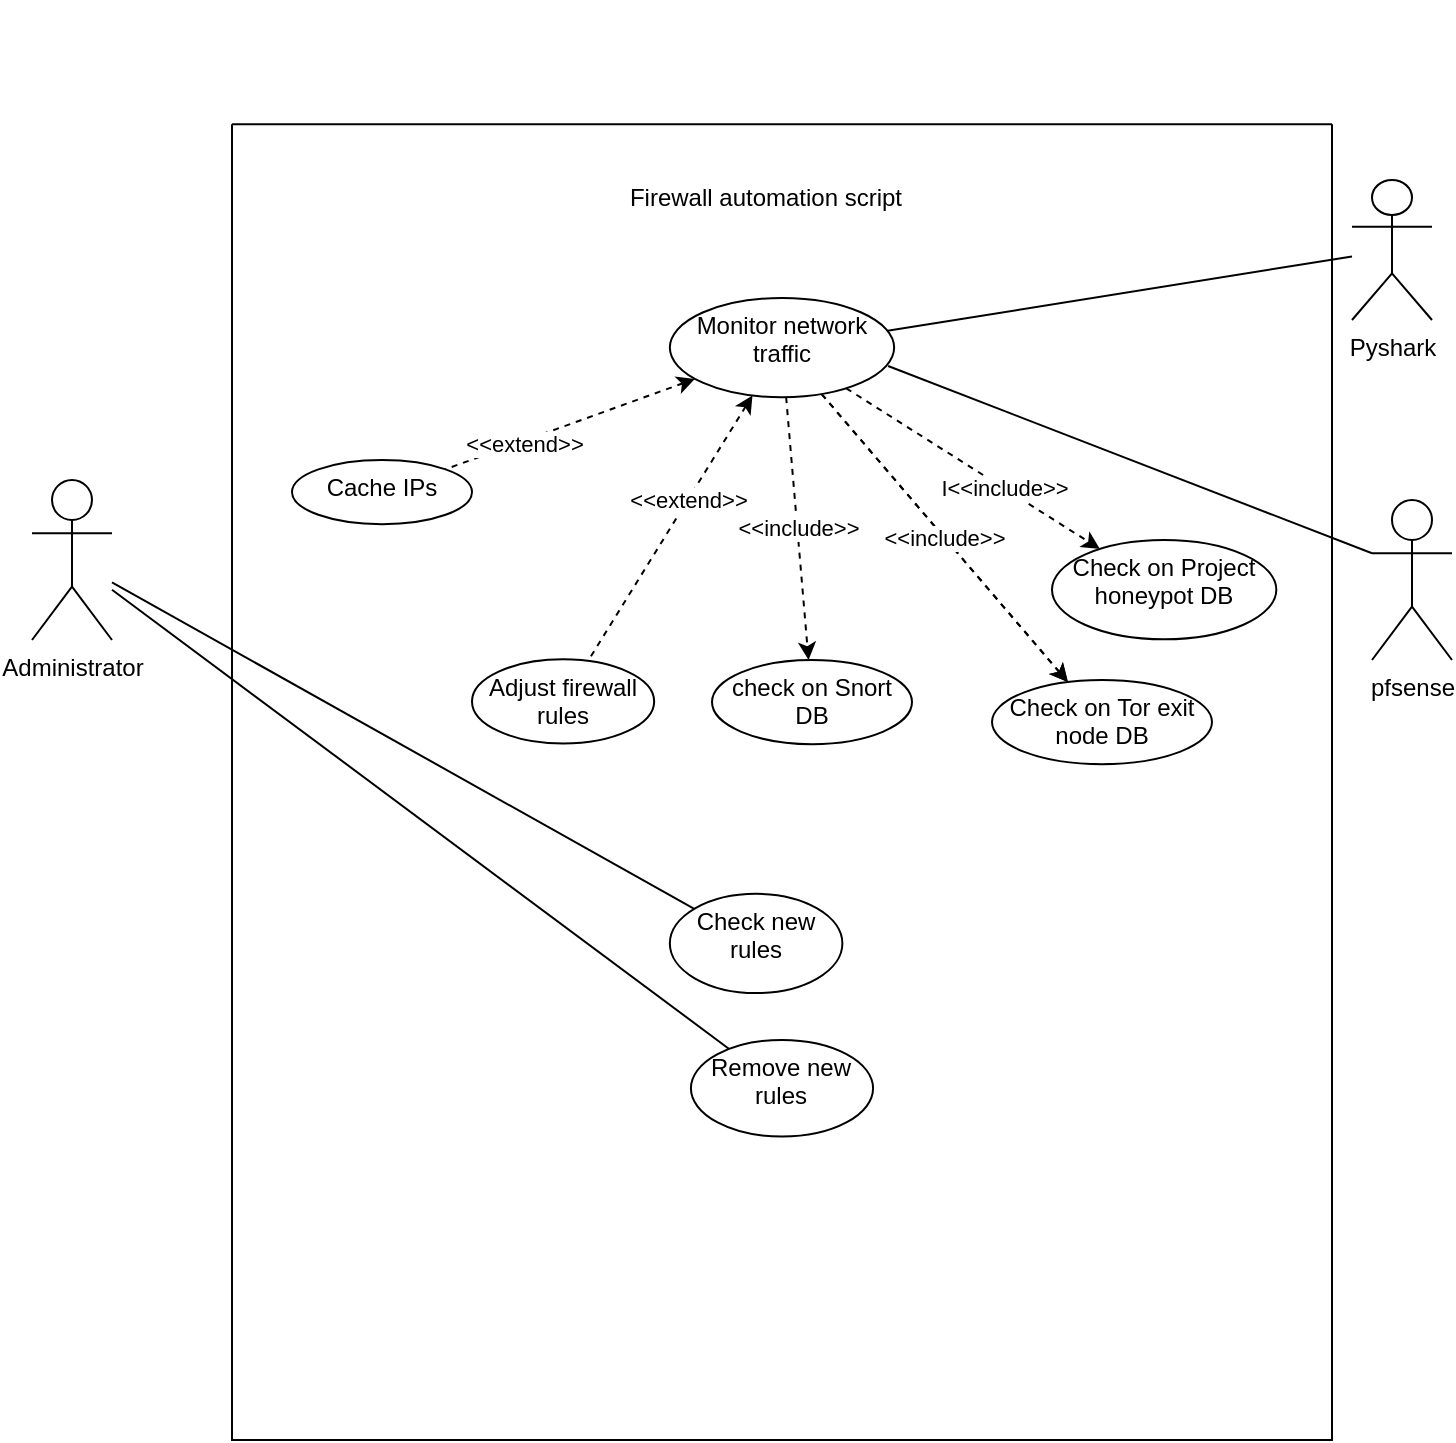 <mxfile version="16.6.2" type="github">
  <diagram id="C5RBs43oDa-KdzZeNtuy" name="Usecase">
    <mxGraphModel dx="1422" dy="752" grid="1" gridSize="10" guides="1" tooltips="1" connect="1" arrows="1" fold="1" page="1" pageScale="1" pageWidth="827" pageHeight="1169" math="0" shadow="0">
      <root>
        <mxCell id="WIyWlLk6GJQsqaUBKTNV-0" />
        <mxCell id="WIyWlLk6GJQsqaUBKTNV-1" parent="WIyWlLk6GJQsqaUBKTNV-0" />
        <mxCell id="m-Big1HEkiJPFNKOQBip-4" value="" style="rounded=0;orthogonalLoop=1;jettySize=auto;html=1;endArrow=none;endFill=0;" parent="WIyWlLk6GJQsqaUBKTNV-1" source="IGrWSwenGODjIcfFNpxI-1" target="m-Big1HEkiJPFNKOQBip-3" edge="1">
          <mxGeometry relative="1" as="geometry" />
        </mxCell>
        <mxCell id="m-Big1HEkiJPFNKOQBip-6" value="" style="edgeStyle=none;rounded=0;orthogonalLoop=1;jettySize=auto;html=1;endArrow=none;endFill=0;" parent="WIyWlLk6GJQsqaUBKTNV-1" source="IGrWSwenGODjIcfFNpxI-1" target="m-Big1HEkiJPFNKOQBip-5" edge="1">
          <mxGeometry relative="1" as="geometry" />
        </mxCell>
        <mxCell id="IGrWSwenGODjIcfFNpxI-1" value="Administrator" style="shape=umlActor;verticalLabelPosition=bottom;verticalAlign=top;html=1;outlineConnect=0;" parent="WIyWlLk6GJQsqaUBKTNV-1" vertex="1">
          <mxGeometry x="80" y="280" width="40" height="80" as="geometry" />
        </mxCell>
        <mxCell id="IGrWSwenGODjIcfFNpxI-4" value="" style="group" parent="WIyWlLk6GJQsqaUBKTNV-1" vertex="1" connectable="0">
          <mxGeometry x="180" y="40" width="550" height="720" as="geometry" />
        </mxCell>
        <mxCell id="IGrWSwenGODjIcfFNpxI-0" value="" style="swimlane;startSize=0;" parent="IGrWSwenGODjIcfFNpxI-4" vertex="1">
          <mxGeometry y="62.069" width="550" height="657.931" as="geometry" />
        </mxCell>
        <mxCell id="IGrWSwenGODjIcfFNpxI-3" value="Firewall automation script" style="text;html=1;strokeColor=none;fillColor=none;align=center;verticalAlign=middle;whiteSpace=wrap;rounded=0;" parent="IGrWSwenGODjIcfFNpxI-0" vertex="1">
          <mxGeometry x="183.333" y="12.414" width="168.235" height="49.655" as="geometry" />
        </mxCell>
        <mxCell id="m-Big1HEkiJPFNKOQBip-3" value="&lt;div align=&quot;center&quot;&gt;Check new rules&lt;/div&gt;" style="ellipse;whiteSpace=wrap;html=1;verticalAlign=top;align=center;" parent="IGrWSwenGODjIcfFNpxI-0" vertex="1">
          <mxGeometry x="218.919" y="384.828" width="86.275" height="49.655" as="geometry" />
        </mxCell>
        <mxCell id="m-Big1HEkiJPFNKOQBip-5" value="Remove new rules" style="ellipse;whiteSpace=wrap;html=1;verticalAlign=top;" parent="IGrWSwenGODjIcfFNpxI-0" vertex="1">
          <mxGeometry x="229.46" y="457.93" width="91.08" height="48.28" as="geometry" />
        </mxCell>
        <mxCell id="m-Big1HEkiJPFNKOQBip-12" value="" style="edgeStyle=none;rounded=0;orthogonalLoop=1;jettySize=auto;html=1;dashed=1;startArrow=none;startFill=0;endArrow=classic;endFill=1;" parent="IGrWSwenGODjIcfFNpxI-0" source="m-Big1HEkiJPFNKOQBip-8" target="m-Big1HEkiJPFNKOQBip-10" edge="1">
          <mxGeometry relative="1" as="geometry" />
        </mxCell>
        <mxCell id="m-Big1HEkiJPFNKOQBip-8" value="Monitor network traffic" style="ellipse;whiteSpace=wrap;html=1;verticalAlign=top;" parent="IGrWSwenGODjIcfFNpxI-0" vertex="1">
          <mxGeometry x="218.922" y="86.897" width="112.157" height="49.655" as="geometry" />
        </mxCell>
        <mxCell id="m-Big1HEkiJPFNKOQBip-10" value="Check on Tor exit node DB" style="ellipse;whiteSpace=wrap;html=1;verticalAlign=top;" parent="IGrWSwenGODjIcfFNpxI-0" vertex="1">
          <mxGeometry x="380" y="277.94" width="110" height="42.06" as="geometry" />
        </mxCell>
        <mxCell id="m-Big1HEkiJPFNKOQBip-11" value="&amp;lt;&amp;lt;include&amp;gt;&amp;gt;" style="edgeStyle=none;rounded=0;orthogonalLoop=1;jettySize=auto;html=1;endArrow=classic;endFill=1;dashed=1;startArrow=none;startFill=0;" parent="IGrWSwenGODjIcfFNpxI-0" source="m-Big1HEkiJPFNKOQBip-8" target="m-Big1HEkiJPFNKOQBip-10" edge="1">
          <mxGeometry relative="1" as="geometry" />
        </mxCell>
        <mxCell id="m-Big1HEkiJPFNKOQBip-13" value="Check on Project honeypot DB" style="ellipse;whiteSpace=wrap;html=1;verticalAlign=top;" parent="IGrWSwenGODjIcfFNpxI-0" vertex="1">
          <mxGeometry x="410.002" y="207.936" width="112.157" height="49.655" as="geometry" />
        </mxCell>
        <mxCell id="m-Big1HEkiJPFNKOQBip-14" value="" style="edgeStyle=none;rounded=0;orthogonalLoop=1;jettySize=auto;html=1;dashed=1;startArrow=none;startFill=0;endArrow=classic;endFill=1;" parent="IGrWSwenGODjIcfFNpxI-0" source="m-Big1HEkiJPFNKOQBip-8" target="m-Big1HEkiJPFNKOQBip-13" edge="1">
          <mxGeometry relative="1" as="geometry" />
        </mxCell>
        <mxCell id="m-Big1HEkiJPFNKOQBip-17" value="I&amp;lt;&amp;lt;include&amp;gt;&amp;gt;" style="edgeLabel;html=1;align=center;verticalAlign=middle;resizable=0;points=[];" parent="m-Big1HEkiJPFNKOQBip-14" vertex="1" connectable="0">
          <mxGeometry x="0.231" relative="1" as="geometry">
            <mxPoint as="offset" />
          </mxGeometry>
        </mxCell>
        <mxCell id="m-Big1HEkiJPFNKOQBip-15" value="check on Snort DB" style="ellipse;whiteSpace=wrap;html=1;verticalAlign=top;" parent="IGrWSwenGODjIcfFNpxI-0" vertex="1">
          <mxGeometry x="240" y="267.93" width="100" height="42.07" as="geometry" />
        </mxCell>
        <mxCell id="m-Big1HEkiJPFNKOQBip-16" value="&amp;lt;&amp;lt;include&amp;gt;&amp;gt;" style="edgeStyle=none;rounded=0;orthogonalLoop=1;jettySize=auto;html=1;dashed=1;startArrow=none;startFill=0;endArrow=classic;endFill=1;" parent="IGrWSwenGODjIcfFNpxI-0" source="m-Big1HEkiJPFNKOQBip-8" target="m-Big1HEkiJPFNKOQBip-15" edge="1">
          <mxGeometry relative="1" as="geometry" />
        </mxCell>
        <mxCell id="m-Big1HEkiJPFNKOQBip-18" value="Cache IPs" style="ellipse;whiteSpace=wrap;html=1;verticalAlign=top;" parent="IGrWSwenGODjIcfFNpxI-0" vertex="1">
          <mxGeometry x="30" y="167.93" width="90" height="32.07" as="geometry" />
        </mxCell>
        <mxCell id="m-Big1HEkiJPFNKOQBip-19" value="" style="edgeStyle=none;rounded=0;orthogonalLoop=1;jettySize=auto;html=1;dashed=1;startArrow=classic;startFill=1;endArrow=none;endFill=0;" parent="IGrWSwenGODjIcfFNpxI-0" source="m-Big1HEkiJPFNKOQBip-8" target="m-Big1HEkiJPFNKOQBip-18" edge="1">
          <mxGeometry relative="1" as="geometry" />
        </mxCell>
        <mxCell id="m-Big1HEkiJPFNKOQBip-20" value="&amp;lt;&amp;lt;extend&amp;gt;&amp;gt;" style="edgeLabel;html=1;align=center;verticalAlign=middle;resizable=0;points=[];" parent="m-Big1HEkiJPFNKOQBip-19" vertex="1" connectable="0">
          <mxGeometry x="0.375" y="1" relative="1" as="geometry">
            <mxPoint as="offset" />
          </mxGeometry>
        </mxCell>
        <mxCell id="m-Big1HEkiJPFNKOQBip-21" value="Adjust firewall rules" style="ellipse;whiteSpace=wrap;html=1;verticalAlign=top;" parent="IGrWSwenGODjIcfFNpxI-0" vertex="1">
          <mxGeometry x="120.0" y="267.59" width="91.08" height="42.07" as="geometry" />
        </mxCell>
        <mxCell id="m-Big1HEkiJPFNKOQBip-22" value="" style="edgeStyle=none;rounded=0;orthogonalLoop=1;jettySize=auto;html=1;dashed=1;startArrow=classic;startFill=1;endArrow=none;endFill=0;" parent="IGrWSwenGODjIcfFNpxI-0" source="m-Big1HEkiJPFNKOQBip-8" target="m-Big1HEkiJPFNKOQBip-21" edge="1">
          <mxGeometry relative="1" as="geometry" />
        </mxCell>
        <mxCell id="m-Big1HEkiJPFNKOQBip-23" value="&amp;lt;&amp;lt;extend&amp;gt;&amp;gt;" style="edgeLabel;html=1;align=center;verticalAlign=middle;resizable=0;points=[];" parent="m-Big1HEkiJPFNKOQBip-22" vertex="1" connectable="0">
          <mxGeometry x="-0.217" relative="1" as="geometry">
            <mxPoint as="offset" />
          </mxGeometry>
        </mxCell>
        <mxCell id="m-Big1HEkiJPFNKOQBip-9" value="" style="edgeStyle=none;rounded=0;orthogonalLoop=1;jettySize=auto;html=1;endArrow=none;endFill=0;" parent="WIyWlLk6GJQsqaUBKTNV-1" source="m-Big1HEkiJPFNKOQBip-7" target="m-Big1HEkiJPFNKOQBip-8" edge="1">
          <mxGeometry relative="1" as="geometry" />
        </mxCell>
        <mxCell id="m-Big1HEkiJPFNKOQBip-7" value="Pyshark" style="shape=umlActor;verticalLabelPosition=bottom;verticalAlign=top;html=1;outlineConnect=0;" parent="WIyWlLk6GJQsqaUBKTNV-1" vertex="1">
          <mxGeometry x="740" y="130" width="40" height="70" as="geometry" />
        </mxCell>
        <mxCell id="m-Big1HEkiJPFNKOQBip-27" style="edgeStyle=none;rounded=0;orthogonalLoop=1;jettySize=auto;html=1;exitX=0;exitY=0.333;exitDx=0;exitDy=0;exitPerimeter=0;entryX=0.973;entryY=0.685;entryDx=0;entryDy=0;entryPerimeter=0;startArrow=none;startFill=0;endArrow=none;endFill=0;" parent="WIyWlLk6GJQsqaUBKTNV-1" source="m-Big1HEkiJPFNKOQBip-26" target="m-Big1HEkiJPFNKOQBip-8" edge="1">
          <mxGeometry relative="1" as="geometry" />
        </mxCell>
        <mxCell id="m-Big1HEkiJPFNKOQBip-26" value="pfsense" style="shape=umlActor;verticalLabelPosition=bottom;verticalAlign=top;html=1;outlineConnect=0;" parent="WIyWlLk6GJQsqaUBKTNV-1" vertex="1">
          <mxGeometry x="750" y="290" width="40" height="80" as="geometry" />
        </mxCell>
      </root>
    </mxGraphModel>
  </diagram>
</mxfile>
